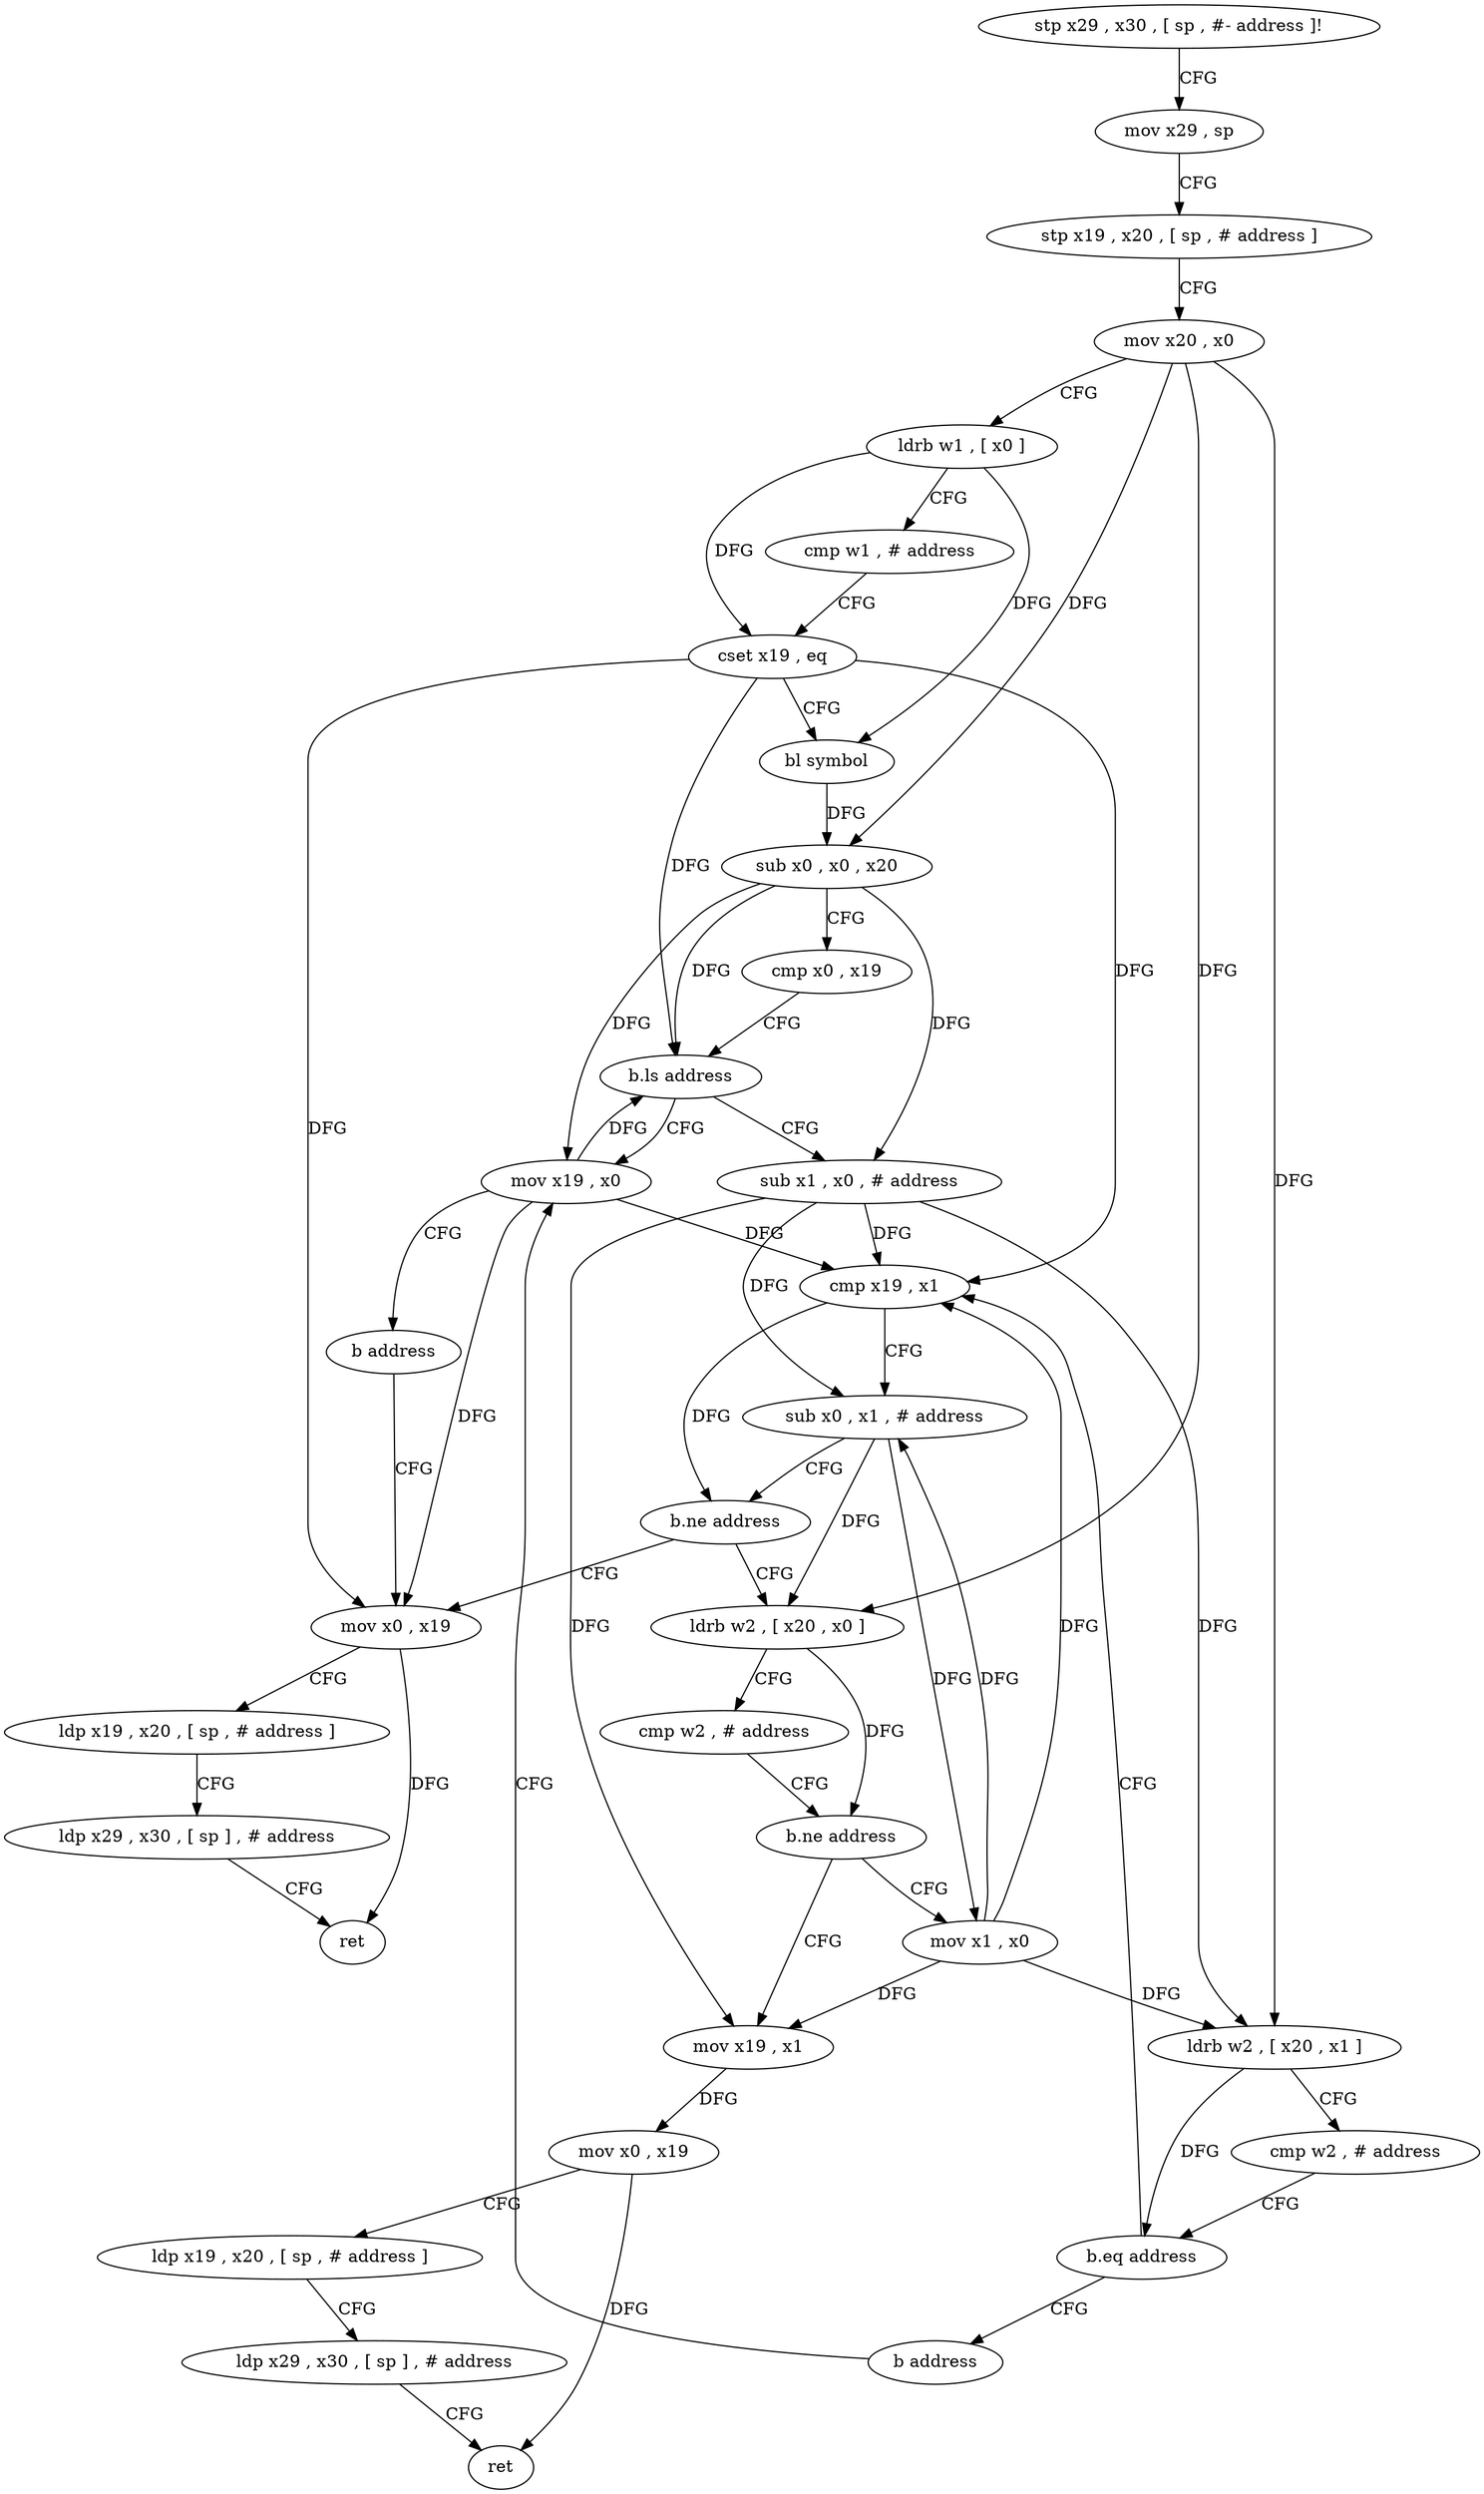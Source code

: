 digraph "func" {
"160968" [label = "stp x29 , x30 , [ sp , #- address ]!" ]
"160972" [label = "mov x29 , sp" ]
"160976" [label = "stp x19 , x20 , [ sp , # address ]" ]
"160980" [label = "mov x20 , x0" ]
"160984" [label = "ldrb w1 , [ x0 ]" ]
"160988" [label = "cmp w1 , # address" ]
"160992" [label = "cset x19 , eq" ]
"160996" [label = "bl symbol" ]
"161000" [label = "sub x0 , x0 , x20" ]
"161004" [label = "cmp x0 , x19" ]
"161008" [label = "b.ls address" ]
"161100" [label = "mov x19 , x0" ]
"161012" [label = "sub x1 , x0 , # address" ]
"161104" [label = "b address" ]
"161060" [label = "mov x0 , x19" ]
"161016" [label = "ldrb w2 , [ x20 , x1 ]" ]
"161020" [label = "cmp w2 , # address" ]
"161024" [label = "b.eq address" ]
"161048" [label = "cmp x19 , x1" ]
"161028" [label = "b address" ]
"161064" [label = "ldp x19 , x20 , [ sp , # address ]" ]
"161068" [label = "ldp x29 , x30 , [ sp ] , # address" ]
"161072" [label = "ret" ]
"161052" [label = "sub x0 , x1 , # address" ]
"161056" [label = "b.ne address" ]
"161032" [label = "ldrb w2 , [ x20 , x0 ]" ]
"161036" [label = "cmp w2 , # address" ]
"161040" [label = "b.ne address" ]
"161080" [label = "mov x19 , x1" ]
"161044" [label = "mov x1 , x0" ]
"161084" [label = "mov x0 , x19" ]
"161088" [label = "ldp x19 , x20 , [ sp , # address ]" ]
"161092" [label = "ldp x29 , x30 , [ sp ] , # address" ]
"161096" [label = "ret" ]
"160968" -> "160972" [ label = "CFG" ]
"160972" -> "160976" [ label = "CFG" ]
"160976" -> "160980" [ label = "CFG" ]
"160980" -> "160984" [ label = "CFG" ]
"160980" -> "161000" [ label = "DFG" ]
"160980" -> "161016" [ label = "DFG" ]
"160980" -> "161032" [ label = "DFG" ]
"160984" -> "160988" [ label = "CFG" ]
"160984" -> "160992" [ label = "DFG" ]
"160984" -> "160996" [ label = "DFG" ]
"160988" -> "160992" [ label = "CFG" ]
"160992" -> "160996" [ label = "CFG" ]
"160992" -> "161008" [ label = "DFG" ]
"160992" -> "161060" [ label = "DFG" ]
"160992" -> "161048" [ label = "DFG" ]
"160996" -> "161000" [ label = "DFG" ]
"161000" -> "161004" [ label = "CFG" ]
"161000" -> "161008" [ label = "DFG" ]
"161000" -> "161100" [ label = "DFG" ]
"161000" -> "161012" [ label = "DFG" ]
"161004" -> "161008" [ label = "CFG" ]
"161008" -> "161100" [ label = "CFG" ]
"161008" -> "161012" [ label = "CFG" ]
"161100" -> "161104" [ label = "CFG" ]
"161100" -> "161008" [ label = "DFG" ]
"161100" -> "161060" [ label = "DFG" ]
"161100" -> "161048" [ label = "DFG" ]
"161012" -> "161016" [ label = "DFG" ]
"161012" -> "161048" [ label = "DFG" ]
"161012" -> "161052" [ label = "DFG" ]
"161012" -> "161080" [ label = "DFG" ]
"161104" -> "161060" [ label = "CFG" ]
"161060" -> "161064" [ label = "CFG" ]
"161060" -> "161072" [ label = "DFG" ]
"161016" -> "161020" [ label = "CFG" ]
"161016" -> "161024" [ label = "DFG" ]
"161020" -> "161024" [ label = "CFG" ]
"161024" -> "161048" [ label = "CFG" ]
"161024" -> "161028" [ label = "CFG" ]
"161048" -> "161052" [ label = "CFG" ]
"161048" -> "161056" [ label = "DFG" ]
"161028" -> "161100" [ label = "CFG" ]
"161064" -> "161068" [ label = "CFG" ]
"161068" -> "161072" [ label = "CFG" ]
"161052" -> "161056" [ label = "CFG" ]
"161052" -> "161032" [ label = "DFG" ]
"161052" -> "161044" [ label = "DFG" ]
"161056" -> "161032" [ label = "CFG" ]
"161056" -> "161060" [ label = "CFG" ]
"161032" -> "161036" [ label = "CFG" ]
"161032" -> "161040" [ label = "DFG" ]
"161036" -> "161040" [ label = "CFG" ]
"161040" -> "161080" [ label = "CFG" ]
"161040" -> "161044" [ label = "CFG" ]
"161080" -> "161084" [ label = "DFG" ]
"161044" -> "161048" [ label = "DFG" ]
"161044" -> "161016" [ label = "DFG" ]
"161044" -> "161052" [ label = "DFG" ]
"161044" -> "161080" [ label = "DFG" ]
"161084" -> "161088" [ label = "CFG" ]
"161084" -> "161096" [ label = "DFG" ]
"161088" -> "161092" [ label = "CFG" ]
"161092" -> "161096" [ label = "CFG" ]
}
